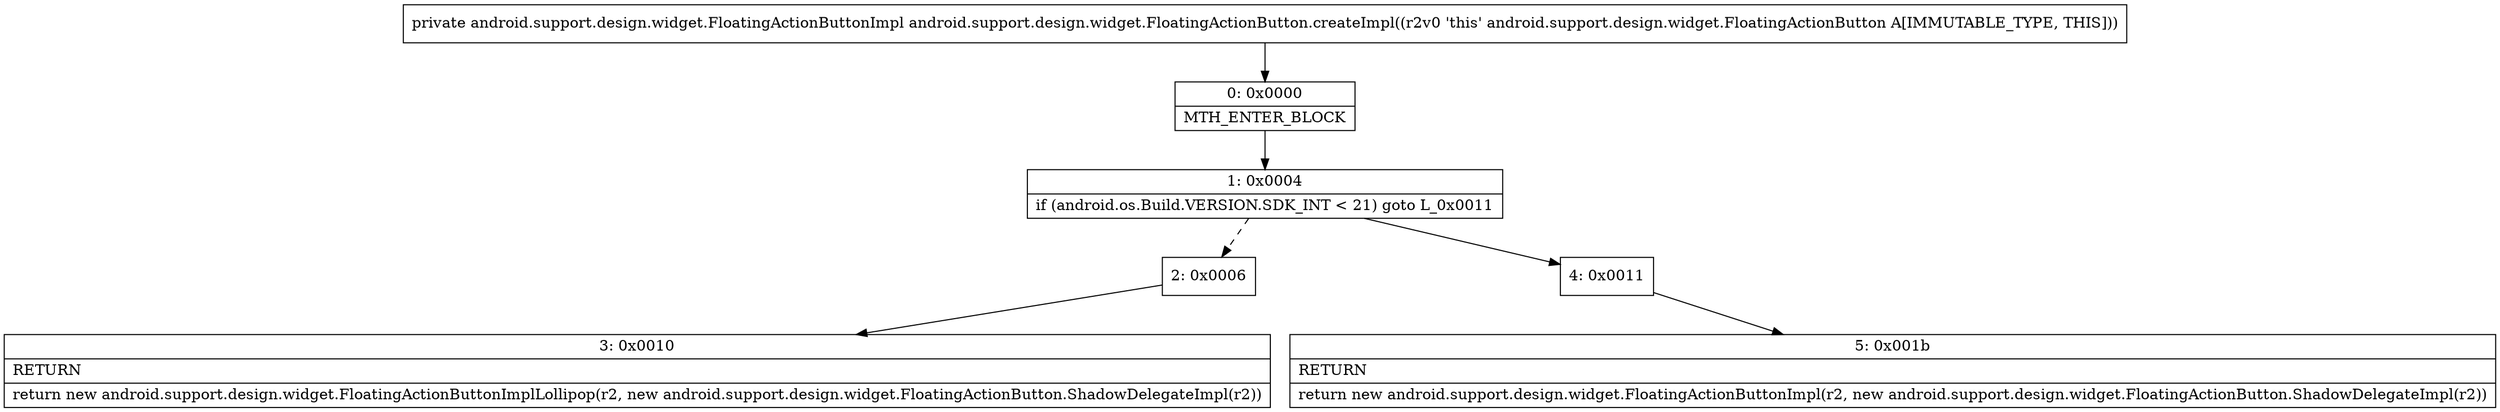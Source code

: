 digraph "CFG forandroid.support.design.widget.FloatingActionButton.createImpl()Landroid\/support\/design\/widget\/FloatingActionButtonImpl;" {
Node_0 [shape=record,label="{0\:\ 0x0000|MTH_ENTER_BLOCK\l}"];
Node_1 [shape=record,label="{1\:\ 0x0004|if (android.os.Build.VERSION.SDK_INT \< 21) goto L_0x0011\l}"];
Node_2 [shape=record,label="{2\:\ 0x0006}"];
Node_3 [shape=record,label="{3\:\ 0x0010|RETURN\l|return new android.support.design.widget.FloatingActionButtonImplLollipop(r2, new android.support.design.widget.FloatingActionButton.ShadowDelegateImpl(r2))\l}"];
Node_4 [shape=record,label="{4\:\ 0x0011}"];
Node_5 [shape=record,label="{5\:\ 0x001b|RETURN\l|return new android.support.design.widget.FloatingActionButtonImpl(r2, new android.support.design.widget.FloatingActionButton.ShadowDelegateImpl(r2))\l}"];
MethodNode[shape=record,label="{private android.support.design.widget.FloatingActionButtonImpl android.support.design.widget.FloatingActionButton.createImpl((r2v0 'this' android.support.design.widget.FloatingActionButton A[IMMUTABLE_TYPE, THIS])) }"];
MethodNode -> Node_0;
Node_0 -> Node_1;
Node_1 -> Node_2[style=dashed];
Node_1 -> Node_4;
Node_2 -> Node_3;
Node_4 -> Node_5;
}

